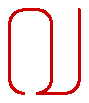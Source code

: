 beginfig(0);
width:=8;
rotation:=40;

pickup pencircle scaled 1;

z0 = (x1+5, 0);
z1 = (0, y0+5);
z2 = (x1, y1+20);
z3 = (x2+5, y2+5);
z4 = (x3 + 5, y3);
z5 = (x4 + 5, y4-5);
z6 = (x5, y0+5);
z7 = (x6-5, y0);


path p[];
p[0] = z0{left}..{up}z1..z2{up}..z3--z4{right}..z5--z6{down}..{left}z7;
p[0]:= p[0] shifted (10,10);
draw p[0] withcolor 0.8red;

clearxy;
z0=point infinity of p[0];
z1 = (x0+10, y0);
z2 = (x1+5, y1+5);
z3 = (x2, y1+30);
p[1] = z0--z1{right}..{up}z2--z3;

draw p[1] withcolor 0.8red;

endfig;
end